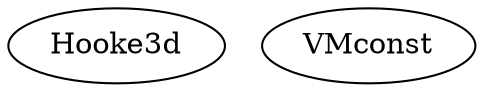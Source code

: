 /* Created by mdot for Matlab */
digraph m2html {

  Hooke3d [URL="Hooke3d.html"];
  VMconst [URL="VMconst.html"];
}